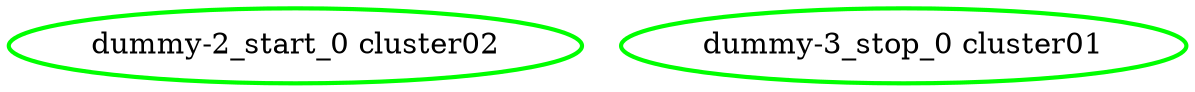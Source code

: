  digraph "g" {
"dummy-2_start_0 cluster02" [ style=bold color="green" fontcolor="black"]
"dummy-3_stop_0 cluster01" [ style=bold color="green" fontcolor="black"]
}
